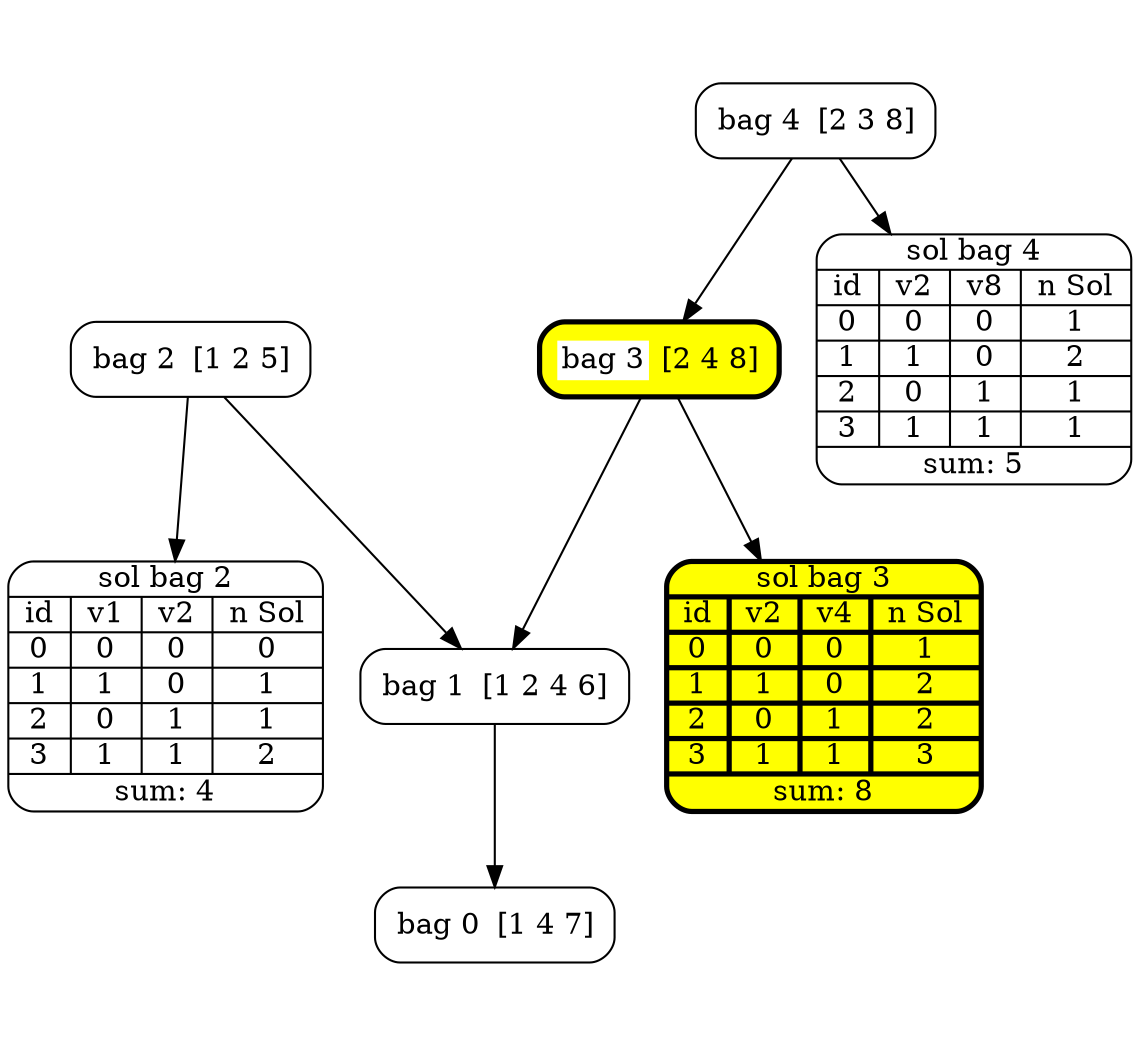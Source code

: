 strict digraph structs {
	graph [bb="0,0,467,420",
		dpi=250,
		margin="0,0.5"
	];
	node [fillcolor=white,
		label="\N",
		margin="0.11,0.01",
		shape=box,
		style="rounded,filled"
	];
	"bag 0"	[height=0.5,
		label=<<TABLE BORDER="0" CELLBORDER="0" CELLSPACING="0">
              <TR><TD BGCOLOR="white">bag 0</TD><TD PORT="anchor"></TD><TD>[1 4 7]</TD></TR></TABLE>>,
		penwidth=1.0,
		pos="204.5,18",
		width=1.3333];
	"bag 1"	[height=0.5,
		label=<<TABLE BORDER="0" CELLBORDER="0" CELLSPACING="0">
              <TR><TD BGCOLOR="white">bag 1</TD><TD PORT="anchor"></TD><TD>[1 2 4 6]</TD></TR></TABLE>>,
		penwidth=1.0,
		pos="204.5,132",
		width=1.4861];
	"bag 1" -> "bag 0"	[pos="e,204.5,36.17 204.5,113.99 204.5,96.063 204.5,67.555 204.5,46.442"];
	"bag 2"	[height=0.5,
		label=<<TABLE BORDER="0" CELLBORDER="0" CELLSPACING="0">
              <TR><TD BGCOLOR="white">bag 2</TD><TD PORT="anchor"></TD><TD>[1 2 5]</TD></TR></TABLE>>,
		penwidth=1.0,
		pos="141.5,288",
		width=1.3333];
	"bag 2" -> "bag 1"	[pos="e,197.49,150.15 148.48,269.93 159.41,243.22 180.64,191.33 193.59,159.66"];
	sol2	[height=1.6667,
		label="{sol bag 2|{{id|0|1|2|3}|{v1|0|1|0|1}|{v2|0|0|1|1}|{n Sol|0|1|1|2}}|sum: 4}",
		penwidth=1.0,
		pos="66.5,132",
		rects="0,174.5,133,191.5 0,157.5,27,174.5 0,140.5,27,157.5 0,123.5,27,140.5 0,106.5,27,123.5 0,89.5,27,106.5 27,157.5,57,174.5 27,140.5,\
57,157.5 27,123.5,57,140.5 27,106.5,57,123.5 27,89.5,57,106.5 57,157.5,87,174.5 57,140.5,87,157.5 57,123.5,87,140.5 57,106.5,87,\
123.5 57,89.5,87,106.5 87,157.5,133,174.5 87,140.5,133,157.5 87,123.5,133,140.5 87,106.5,133,123.5 87,89.5,133,106.5 0,72.5,133,\
89.5",
		shape=record,
		width=1.8472];
	"bag 2" -> sol2	[pos="e,95.046,191.61 133.19,269.93 125,253.12 111.96,226.34 99.57,200.9"];
	"bag 3"	[fillcolor=yellow,
		height=0.5,
		label=<<TABLE BORDER="0" CELLBORDER="0" CELLSPACING="0">
              <TR><TD BGCOLOR="white">bag 3</TD><TD PORT="anchor"></TD><TD>[2 4 8]</TD></TR></TABLE>>,
		penwidth=2.5,
		pos="267.5,288",
		width=1.3333];
	"bag 3" -> "bag 1"	[pos="e,211.51,150.15 260.52,269.93 249.59,243.22 228.36,191.33 215.41,159.66"];
	sol3	[fillcolor=yellow,
		height=1.6667,
		label="{sol bag 3|{{id|0|1|2|3}|{v2|0|1|0|1}|{v4|0|0|1|1}|{n Sol|1|2|2|3}}|sum: 8}",
		penwidth=2.5,
		pos="342.5,132",
		rects="276,174.5,409,191.5 276,157.5,303,174.5 276,140.5,303,157.5 276,123.5,303,140.5 276,106.5,303,123.5 276,89.5,303,106.5 303,157.5,\
333,174.5 303,140.5,333,157.5 303,123.5,333,140.5 303,106.5,333,123.5 303,89.5,333,106.5 333,157.5,363,174.5 333,140.5,363,157.5 \
333,123.5,363,140.5 333,106.5,363,123.5 333,89.5,363,106.5 363,157.5,409,174.5 363,140.5,409,157.5 363,123.5,409,140.5 363,106.5,\
409,123.5 363,89.5,409,106.5 276,72.5,409,89.5",
		shape=record,
		width=1.8472];
	"bag 3" -> sol3	[pos="e,313.95,191.61 275.81,269.93 284,253.12 297.04,226.34 309.43,200.9"];
	"bag 4"	[height=0.5,
		label=<<TABLE BORDER="0" CELLBORDER="0" CELLSPACING="0">
              <TR><TD BGCOLOR="white">bag 4</TD><TD PORT="anchor"></TD><TD>[2 3 8]</TD></TR></TABLE>>,
		penwidth=1.0,
		pos="333.5,402",
		width=1.3333];
	"bag 4" -> "bag 3"	[pos="e,277.62,306.17 323.48,383.99 312.67,365.65 295.34,336.24 282.82,315"];
	sol4	[height=1.6667,
		label="{sol bag 4|{{id|0|1|2|3}|{v2|0|1|0|1}|{v8|0|0|1|1}|{n Sol|1|2|1|1}}|sum: 5}",
		penwidth=1.0,
		pos="400.5,288",
		rects="334,330.5,467,347.5 334,313.5,361,330.5 334,296.5,361,313.5 334,279.5,361,296.5 334,262.5,361,279.5 334,245.5,361,262.5 361,313.5,\
391,330.5 361,296.5,391,313.5 361,279.5,391,296.5 361,262.5,391,279.5 361,245.5,391,262.5 391,313.5,421,330.5 391,296.5,421,313.5 \
391,279.5,421,296.5 391,262.5,421,279.5 391,245.5,421,262.5 421,313.5,467,330.5 421,296.5,467,313.5 421,279.5,467,296.5 421,262.5,\
467,279.5 421,245.5,467,262.5 334,228.5,467,245.5",
		shape=record,
		width=1.8472];
	"bag 4" -> sol4	[pos="e,365.46,347.58 343.68,383.99 348.31,376.24 354.12,366.52 360.25,356.28"];
}
